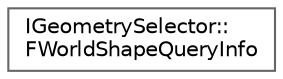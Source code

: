 digraph "Graphical Class Hierarchy"
{
 // INTERACTIVE_SVG=YES
 // LATEX_PDF_SIZE
  bgcolor="transparent";
  edge [fontname=Helvetica,fontsize=10,labelfontname=Helvetica,labelfontsize=10];
  node [fontname=Helvetica,fontsize=10,shape=box,height=0.2,width=0.4];
  rankdir="LR";
  Node0 [id="Node000000",label="IGeometrySelector::\lFWorldShapeQueryInfo",height=0.2,width=0.4,color="grey40", fillcolor="white", style="filled",URL="$d2/d7c/structIGeometrySelector_1_1FWorldShapeQueryInfo.html",tooltip=" "];
}
